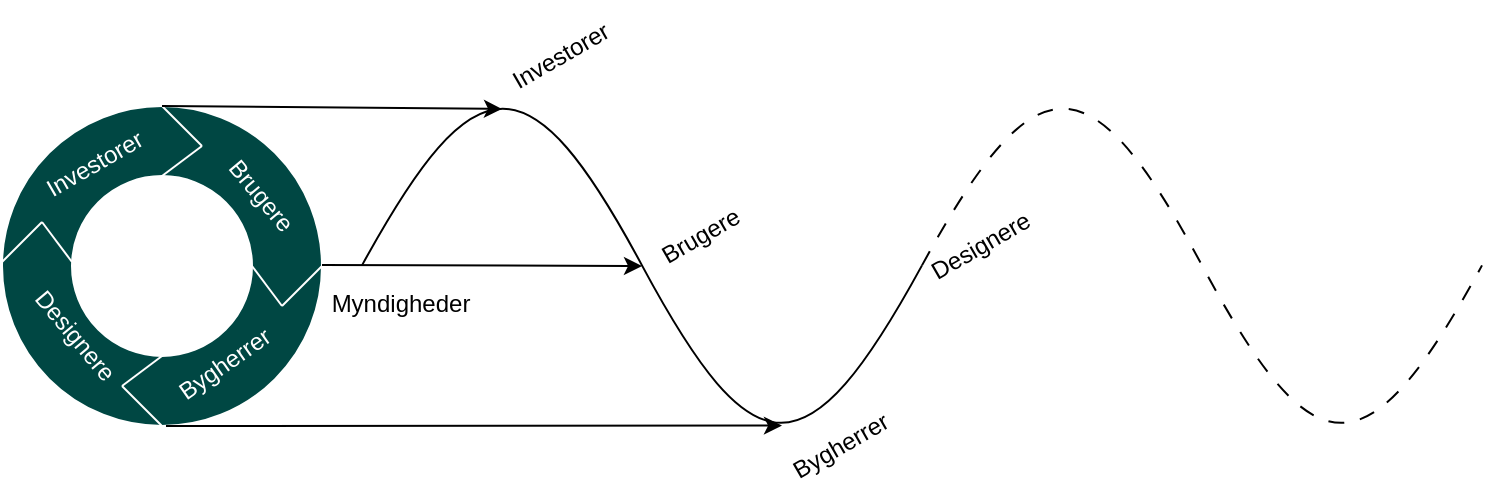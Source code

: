 <mxfile version="20.8.20" type="github">
  <diagram name="Page-1" id="NEnG0UZwtdfhpRbSzB79">
    <mxGraphModel dx="989" dy="527" grid="1" gridSize="10" guides="1" tooltips="1" connect="1" arrows="1" fold="1" page="1" pageScale="1" pageWidth="850" pageHeight="1100" math="0" shadow="0">
      <root>
        <mxCell id="0" />
        <mxCell id="1" parent="0" />
        <mxCell id="6SECojC8gUlVwByKqzsN-1" value="" style="pointerEvents=1;verticalLabelPosition=bottom;shadow=0;dashed=0;align=center;html=1;verticalAlign=top;shape=mxgraph.electrical.waveforms.sine_wave;" vertex="1" parent="1">
          <mxGeometry x="320" y="375" width="280" height="210" as="geometry" />
        </mxCell>
        <mxCell id="6SECojC8gUlVwByKqzsN-2" value="½" style="ellipse;whiteSpace=wrap;html=1;fillColor=#004743;strokeColor=#FFFFFF;gradientDirection=radial;" vertex="1" parent="1">
          <mxGeometry x="140" y="400" width="160" height="160" as="geometry" />
        </mxCell>
        <mxCell id="6SECojC8gUlVwByKqzsN-4" value="" style="ellipse;whiteSpace=wrap;html=1;strokeColor=#FFFFFF;" vertex="1" parent="1">
          <mxGeometry x="175" y="435" width="90" height="90" as="geometry" />
        </mxCell>
        <mxCell id="6SECojC8gUlVwByKqzsN-8" value="" style="group;strokeWidth=3;strokeColor=none;fillColor=none;" vertex="1" connectable="0" parent="1">
          <mxGeometry x="220" y="400" width="20" height="35" as="geometry" />
        </mxCell>
        <mxCell id="6SECojC8gUlVwByKqzsN-6" value="" style="endArrow=none;html=1;rounded=0;strokeColor=#FFFFFF;" edge="1" parent="6SECojC8gUlVwByKqzsN-8">
          <mxGeometry width="50" height="50" relative="1" as="geometry">
            <mxPoint y="35" as="sourcePoint" />
            <mxPoint x="20" y="20" as="targetPoint" />
          </mxGeometry>
        </mxCell>
        <mxCell id="6SECojC8gUlVwByKqzsN-7" value="" style="endArrow=none;html=1;rounded=0;strokeColor=#FFFFFF;" edge="1" parent="6SECojC8gUlVwByKqzsN-8">
          <mxGeometry width="50" height="50" relative="1" as="geometry">
            <mxPoint x="20" y="20" as="sourcePoint" />
            <mxPoint as="targetPoint" />
          </mxGeometry>
        </mxCell>
        <mxCell id="6SECojC8gUlVwByKqzsN-9" value="" style="group;flipH=0;flipV=1;rotation=-180;strokeWidth=3;" vertex="1" connectable="0" parent="1">
          <mxGeometry x="200" y="525" width="20" height="35" as="geometry" />
        </mxCell>
        <mxCell id="6SECojC8gUlVwByKqzsN-10" value="" style="endArrow=none;html=1;rounded=0;strokeColor=#FFFFFF;" edge="1" parent="6SECojC8gUlVwByKqzsN-9">
          <mxGeometry width="50" height="50" relative="1" as="geometry">
            <mxPoint x="20" as="sourcePoint" />
            <mxPoint y="15" as="targetPoint" />
          </mxGeometry>
        </mxCell>
        <mxCell id="6SECojC8gUlVwByKqzsN-11" value="" style="endArrow=none;html=1;rounded=0;strokeColor=#FFFFFF;" edge="1" parent="6SECojC8gUlVwByKqzsN-9">
          <mxGeometry width="50" height="50" relative="1" as="geometry">
            <mxPoint y="15" as="sourcePoint" />
            <mxPoint x="20" y="35" as="targetPoint" />
          </mxGeometry>
        </mxCell>
        <mxCell id="6SECojC8gUlVwByKqzsN-12" value="" style="group;flipH=0;flipV=1;rotation=-90;strokeWidth=3;" vertex="1" connectable="0" parent="1">
          <mxGeometry x="147" y="450" width="20" height="35" as="geometry" />
        </mxCell>
        <mxCell id="6SECojC8gUlVwByKqzsN-13" value="" style="endArrow=none;html=1;rounded=0;strokeColor=#FFFFFF;" edge="1" parent="6SECojC8gUlVwByKqzsN-12">
          <mxGeometry width="50" height="50" relative="1" as="geometry">
            <mxPoint x="28" y="28" as="sourcePoint" />
            <mxPoint x="13" y="8" as="targetPoint" />
          </mxGeometry>
        </mxCell>
        <mxCell id="6SECojC8gUlVwByKqzsN-14" value="" style="endArrow=none;html=1;rounded=0;strokeColor=#FFFFFF;" edge="1" parent="6SECojC8gUlVwByKqzsN-12">
          <mxGeometry width="50" height="50" relative="1" as="geometry">
            <mxPoint x="13" y="8" as="sourcePoint" />
            <mxPoint x="-7" y="28" as="targetPoint" />
          </mxGeometry>
        </mxCell>
        <mxCell id="6SECojC8gUlVwByKqzsN-15" value="" style="group;flipH=0;flipV=1;rotation=90;strokeWidth=3;" vertex="1" connectable="0" parent="1">
          <mxGeometry x="273" y="473" width="20" height="35" as="geometry" />
        </mxCell>
        <mxCell id="6SECojC8gUlVwByKqzsN-16" value="" style="endArrow=none;html=1;rounded=0;strokeColor=#FFFFFF;" edge="1" parent="6SECojC8gUlVwByKqzsN-15">
          <mxGeometry width="50" height="50" relative="1" as="geometry">
            <mxPoint x="-8" y="7" as="sourcePoint" />
            <mxPoint x="7" y="27" as="targetPoint" />
          </mxGeometry>
        </mxCell>
        <mxCell id="6SECojC8gUlVwByKqzsN-17" value="" style="endArrow=none;html=1;rounded=0;strokeColor=#FFFFFF;" edge="1" parent="6SECojC8gUlVwByKqzsN-15">
          <mxGeometry width="50" height="50" relative="1" as="geometry">
            <mxPoint x="7" y="27" as="sourcePoint" />
            <mxPoint x="27" y="7" as="targetPoint" />
          </mxGeometry>
        </mxCell>
        <mxCell id="6SECojC8gUlVwByKqzsN-18" value="Investorer" style="text;html=1;align=center;verticalAlign=middle;whiteSpace=wrap;rounded=0;rotation=-30;fontColor=#FFFFFF;" vertex="1" parent="1">
          <mxGeometry x="157" y="414" width="59" height="30" as="geometry" />
        </mxCell>
        <mxCell id="6SECojC8gUlVwByKqzsN-20" value="Bygherrer" style="text;html=1;align=center;verticalAlign=middle;whiteSpace=wrap;rounded=0;rotation=-35;fontColor=#FFFFFF;" vertex="1" parent="1">
          <mxGeometry x="222" y="514" width="59" height="30" as="geometry" />
        </mxCell>
        <mxCell id="6SECojC8gUlVwByKqzsN-21" value="Brugere" style="text;html=1;align=center;verticalAlign=middle;whiteSpace=wrap;rounded=0;rotation=50;fontColor=#FFFFFF;" vertex="1" parent="1">
          <mxGeometry x="240" y="430" width="59" height="30" as="geometry" />
        </mxCell>
        <mxCell id="6SECojC8gUlVwByKqzsN-22" value="Designere" style="text;html=1;align=center;verticalAlign=middle;whiteSpace=wrap;rounded=0;rotation=50;fontColor=#FFFFFF;" vertex="1" parent="1">
          <mxGeometry x="147" y="500" width="59" height="30" as="geometry" />
        </mxCell>
        <mxCell id="6SECojC8gUlVwByKqzsN-24" value="" style="endArrow=classic;html=1;rounded=0;entryX=0.25;entryY=0.126;entryDx=0;entryDy=0;entryPerimeter=0;" edge="1" parent="1" target="6SECojC8gUlVwByKqzsN-1">
          <mxGeometry width="50" height="50" relative="1" as="geometry">
            <mxPoint x="220" y="400" as="sourcePoint" />
            <mxPoint x="380" y="364" as="targetPoint" />
          </mxGeometry>
        </mxCell>
        <mxCell id="6SECojC8gUlVwByKqzsN-25" value="" style="endArrow=classic;html=1;rounded=0;" edge="1" parent="1">
          <mxGeometry width="50" height="50" relative="1" as="geometry">
            <mxPoint x="300" y="479.5" as="sourcePoint" />
            <mxPoint x="460" y="480" as="targetPoint" />
          </mxGeometry>
        </mxCell>
        <mxCell id="6SECojC8gUlVwByKqzsN-26" value="" style="endArrow=classic;html=1;rounded=0;entryX=0.75;entryY=0.88;entryDx=0;entryDy=0;entryPerimeter=0;" edge="1" parent="1" target="6SECojC8gUlVwByKqzsN-1">
          <mxGeometry width="50" height="50" relative="1" as="geometry">
            <mxPoint x="222" y="560" as="sourcePoint" />
            <mxPoint x="382" y="560.5" as="targetPoint" />
          </mxGeometry>
        </mxCell>
        <mxCell id="6SECojC8gUlVwByKqzsN-29" value="Investorer" style="text;html=1;strokeColor=none;fillColor=none;align=center;verticalAlign=middle;whiteSpace=wrap;rounded=0;rotation=-30;" vertex="1" parent="1">
          <mxGeometry x="390" y="360" width="59" height="30" as="geometry" />
        </mxCell>
        <mxCell id="6SECojC8gUlVwByKqzsN-30" value="Brugere" style="text;html=1;strokeColor=none;fillColor=none;align=center;verticalAlign=middle;whiteSpace=wrap;rounded=0;rotation=-30;" vertex="1" parent="1">
          <mxGeometry x="460" y="450" width="59" height="30" as="geometry" />
        </mxCell>
        <mxCell id="6SECojC8gUlVwByKqzsN-31" value="Bygherrer" style="text;html=1;strokeColor=none;fillColor=none;align=center;verticalAlign=middle;whiteSpace=wrap;rounded=0;rotation=-30;" vertex="1" parent="1">
          <mxGeometry x="530" y="555" width="59" height="30" as="geometry" />
        </mxCell>
        <mxCell id="6SECojC8gUlVwByKqzsN-33" value="" style="pointerEvents=1;verticalLabelPosition=bottom;shadow=0;dashed=1;align=center;html=1;verticalAlign=top;shape=mxgraph.electrical.waveforms.sine_wave;dashPattern=8 8;" vertex="1" parent="1">
          <mxGeometry x="600" y="375" width="280" height="210" as="geometry" />
        </mxCell>
        <mxCell id="6SECojC8gUlVwByKqzsN-32" value="Designere" style="text;html=1;strokeColor=none;fillColor=none;align=center;verticalAlign=middle;whiteSpace=wrap;rounded=0;rotation=-30;" vertex="1" parent="1">
          <mxGeometry x="600" y="455" width="59" height="30" as="geometry" />
        </mxCell>
        <mxCell id="6SECojC8gUlVwByKqzsN-42" value="Myndigheder" style="text;html=1;strokeColor=none;fillColor=none;align=center;verticalAlign=middle;whiteSpace=wrap;rounded=0;rotation=0;" vertex="1" parent="1">
          <mxGeometry x="310" y="484" width="59" height="30" as="geometry" />
        </mxCell>
      </root>
    </mxGraphModel>
  </diagram>
</mxfile>
